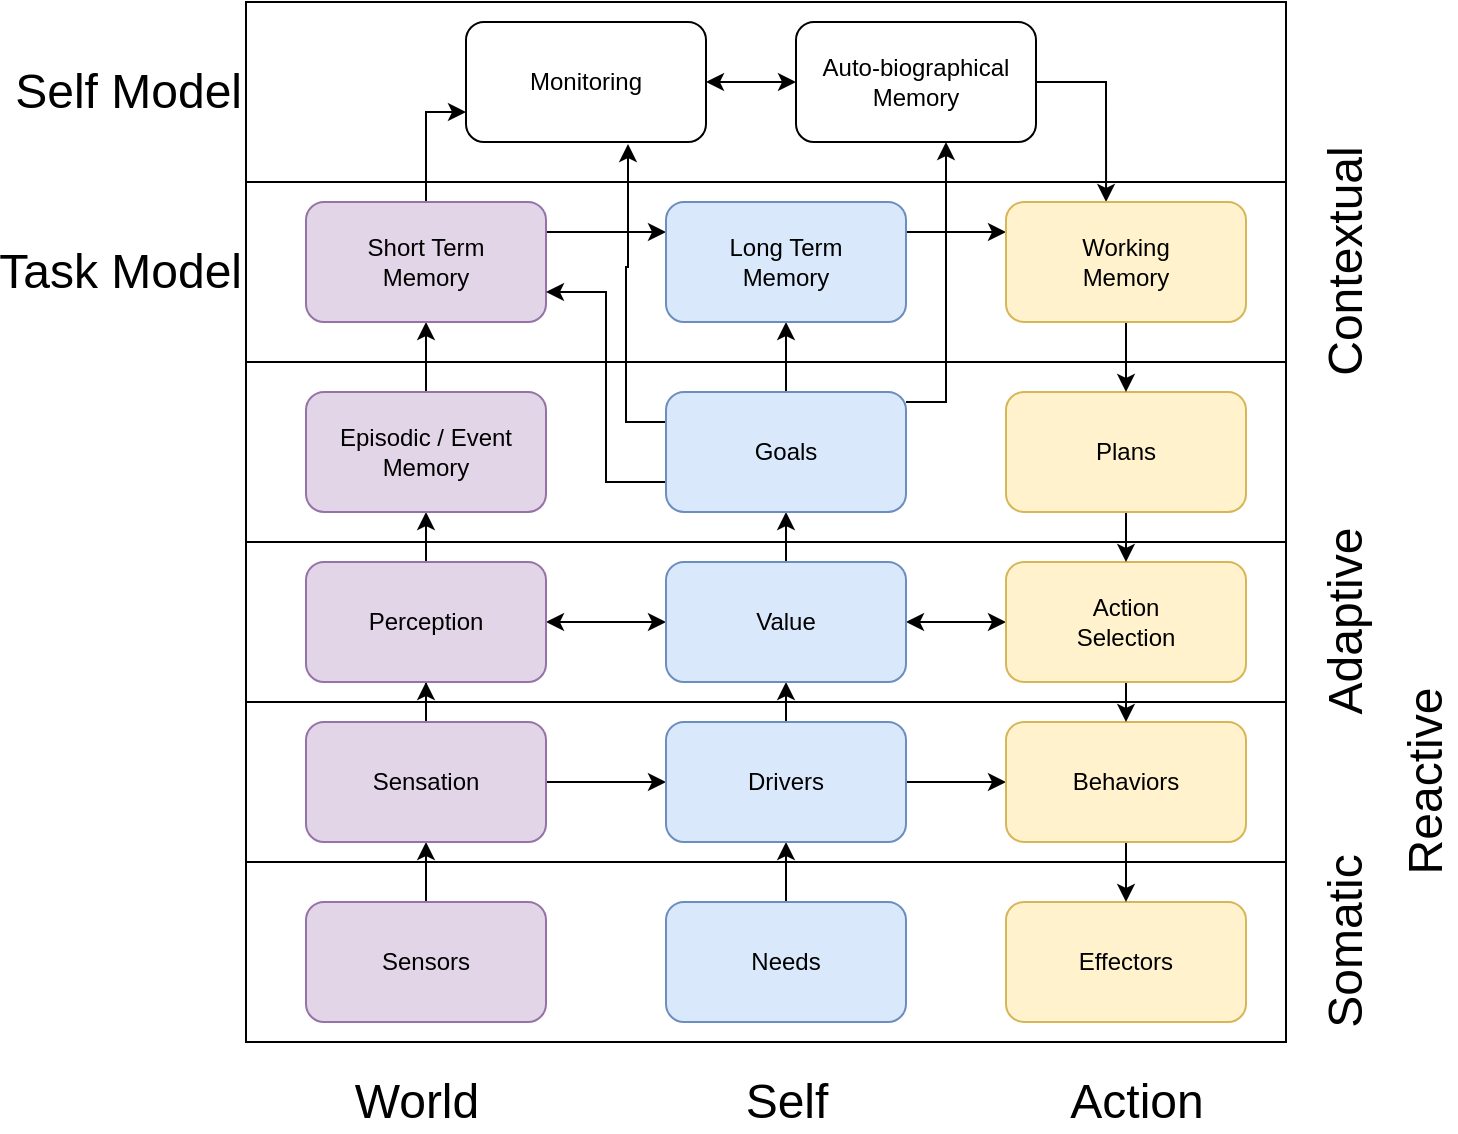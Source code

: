 <mxfile version="12.3.3" type="github" pages="1">
  <diagram id="92yFzJVx4jjbitU3hUb6" name="Page-1">
    <mxGraphModel dx="878" dy="557" grid="1" gridSize="10" guides="1" tooltips="1" connect="1" arrows="1" fold="1" page="1" pageScale="1" pageWidth="850" pageHeight="1100" math="0" shadow="0">
      <root>
        <mxCell id="0"/>
        <mxCell id="1" parent="0"/>
        <mxCell id="DBHyVRBHb3APAbso9bsT-46" value="Self Model" style="rounded=0;whiteSpace=wrap;html=1;fontSize=24;labelPosition=left;verticalLabelPosition=middle;align=right;verticalAlign=middle;" parent="1" vertex="1">
          <mxGeometry x="150" y="20" width="520" height="90" as="geometry"/>
        </mxCell>
        <mxCell id="DBHyVRBHb3APAbso9bsT-47" value="Task Model" style="rounded=0;whiteSpace=wrap;html=1;fontSize=24;labelPosition=left;verticalLabelPosition=middle;align=right;verticalAlign=middle;" parent="1" vertex="1">
          <mxGeometry x="150" y="110" width="520" height="90" as="geometry"/>
        </mxCell>
        <mxCell id="DBHyVRBHb3APAbso9bsT-48" value="" style="rounded=0;whiteSpace=wrap;html=1;fontSize=24;" parent="1" vertex="1">
          <mxGeometry x="150" y="200" width="520" height="90" as="geometry"/>
        </mxCell>
        <mxCell id="DBHyVRBHb3APAbso9bsT-49" value="" style="rounded=0;whiteSpace=wrap;html=1;fontSize=24;" parent="1" vertex="1">
          <mxGeometry x="150" y="290" width="520" height="80" as="geometry"/>
        </mxCell>
        <mxCell id="DBHyVRBHb3APAbso9bsT-50" value="" style="rounded=0;whiteSpace=wrap;html=1;fontSize=24;" parent="1" vertex="1">
          <mxGeometry x="150" y="370" width="520" height="80" as="geometry"/>
        </mxCell>
        <mxCell id="DBHyVRBHb3APAbso9bsT-51" value="" style="rounded=0;whiteSpace=wrap;html=1;fontSize=24;" parent="1" vertex="1">
          <mxGeometry x="150" y="450" width="520" height="90" as="geometry"/>
        </mxCell>
        <mxCell id="DBHyVRBHb3APAbso9bsT-21" value="" style="edgeStyle=orthogonalEdgeStyle;rounded=0;orthogonalLoop=1;jettySize=auto;html=1;" parent="1" source="DBHyVRBHb3APAbso9bsT-1" target="DBHyVRBHb3APAbso9bsT-2" edge="1">
          <mxGeometry relative="1" as="geometry"/>
        </mxCell>
        <mxCell id="DBHyVRBHb3APAbso9bsT-1" value="Sensors" style="rounded=1;whiteSpace=wrap;html=1;fillColor=#e1d5e7;strokeColor=#9673a6;" parent="1" vertex="1">
          <mxGeometry x="180" y="470" width="120" height="60" as="geometry"/>
        </mxCell>
        <mxCell id="DBHyVRBHb3APAbso9bsT-22" style="edgeStyle=orthogonalEdgeStyle;rounded=0;orthogonalLoop=1;jettySize=auto;html=1;exitX=0.5;exitY=0;exitDx=0;exitDy=0;" parent="1" source="DBHyVRBHb3APAbso9bsT-2" target="DBHyVRBHb3APAbso9bsT-3" edge="1">
          <mxGeometry relative="1" as="geometry"/>
        </mxCell>
        <mxCell id="DBHyVRBHb3APAbso9bsT-35" value="" style="edgeStyle=orthogonalEdgeStyle;rounded=0;orthogonalLoop=1;jettySize=auto;html=1;" parent="1" source="DBHyVRBHb3APAbso9bsT-2" target="DBHyVRBHb3APAbso9bsT-9" edge="1">
          <mxGeometry relative="1" as="geometry"/>
        </mxCell>
        <mxCell id="DBHyVRBHb3APAbso9bsT-2" value="Sensation" style="rounded=1;whiteSpace=wrap;html=1;fillColor=#e1d5e7;strokeColor=#9673a6;" parent="1" vertex="1">
          <mxGeometry x="180" y="380" width="120" height="60" as="geometry"/>
        </mxCell>
        <mxCell id="DBHyVRBHb3APAbso9bsT-23" style="edgeStyle=orthogonalEdgeStyle;rounded=0;orthogonalLoop=1;jettySize=auto;html=1;exitX=0.5;exitY=0;exitDx=0;exitDy=0;entryX=0.5;entryY=1;entryDx=0;entryDy=0;" parent="1" source="DBHyVRBHb3APAbso9bsT-3" target="DBHyVRBHb3APAbso9bsT-4" edge="1">
          <mxGeometry relative="1" as="geometry"/>
        </mxCell>
        <mxCell id="DBHyVRBHb3APAbso9bsT-33" value="" style="edgeStyle=orthogonalEdgeStyle;rounded=0;orthogonalLoop=1;jettySize=auto;html=1;startArrow=classic;startFill=1;" parent="1" source="DBHyVRBHb3APAbso9bsT-3" target="DBHyVRBHb3APAbso9bsT-10" edge="1">
          <mxGeometry relative="1" as="geometry"/>
        </mxCell>
        <mxCell id="DBHyVRBHb3APAbso9bsT-3" value="Perception" style="rounded=1;whiteSpace=wrap;html=1;fillColor=#e1d5e7;strokeColor=#9673a6;" parent="1" vertex="1">
          <mxGeometry x="180" y="300" width="120" height="60" as="geometry"/>
        </mxCell>
        <mxCell id="DBHyVRBHb3APAbso9bsT-24" style="edgeStyle=orthogonalEdgeStyle;rounded=0;orthogonalLoop=1;jettySize=auto;html=1;exitX=0.5;exitY=0;exitDx=0;exitDy=0;entryX=0.5;entryY=1;entryDx=0;entryDy=0;" parent="1" source="DBHyVRBHb3APAbso9bsT-4" target="DBHyVRBHb3APAbso9bsT-5" edge="1">
          <mxGeometry relative="1" as="geometry"/>
        </mxCell>
        <mxCell id="DBHyVRBHb3APAbso9bsT-4" value="Episodic / Event&lt;br&gt;Memory" style="rounded=1;whiteSpace=wrap;html=1;fillColor=#e1d5e7;strokeColor=#9673a6;" parent="1" vertex="1">
          <mxGeometry x="180" y="215" width="120" height="60" as="geometry"/>
        </mxCell>
        <mxCell id="DBHyVRBHb3APAbso9bsT-25" style="edgeStyle=orthogonalEdgeStyle;rounded=0;orthogonalLoop=1;jettySize=auto;html=1;exitX=0.5;exitY=0;exitDx=0;exitDy=0;entryX=0;entryY=0.75;entryDx=0;entryDy=0;" parent="1" source="DBHyVRBHb3APAbso9bsT-5" target="DBHyVRBHb3APAbso9bsT-6" edge="1">
          <mxGeometry relative="1" as="geometry"/>
        </mxCell>
        <mxCell id="DBHyVRBHb3APAbso9bsT-28" style="edgeStyle=orthogonalEdgeStyle;rounded=0;orthogonalLoop=1;jettySize=auto;html=1;exitX=1;exitY=0.25;exitDx=0;exitDy=0;entryX=0;entryY=0.25;entryDx=0;entryDy=0;" parent="1" source="DBHyVRBHb3APAbso9bsT-5" target="DBHyVRBHb3APAbso9bsT-12" edge="1">
          <mxGeometry relative="1" as="geometry"/>
        </mxCell>
        <mxCell id="DBHyVRBHb3APAbso9bsT-5" value="Short Term&lt;br&gt;Memory" style="rounded=1;whiteSpace=wrap;html=1;fillColor=#e1d5e7;strokeColor=#9673a6;" parent="1" vertex="1">
          <mxGeometry x="180" y="120" width="120" height="60" as="geometry"/>
        </mxCell>
        <mxCell id="DBHyVRBHb3APAbso9bsT-32" style="edgeStyle=orthogonalEdgeStyle;rounded=0;orthogonalLoop=1;jettySize=auto;html=1;exitX=1;exitY=0.5;exitDx=0;exitDy=0;entryX=0;entryY=0.5;entryDx=0;entryDy=0;startArrow=classic;startFill=1;" parent="1" source="DBHyVRBHb3APAbso9bsT-6" target="DBHyVRBHb3APAbso9bsT-7" edge="1">
          <mxGeometry relative="1" as="geometry"/>
        </mxCell>
        <mxCell id="DBHyVRBHb3APAbso9bsT-6" value="Monitoring" style="rounded=1;whiteSpace=wrap;html=1;" parent="1" vertex="1">
          <mxGeometry x="260" y="30" width="120" height="60" as="geometry"/>
        </mxCell>
        <mxCell id="DBHyVRBHb3APAbso9bsT-31" style="edgeStyle=orthogonalEdgeStyle;rounded=0;orthogonalLoop=1;jettySize=auto;html=1;exitX=1;exitY=0.5;exitDx=0;exitDy=0;entryX=0.417;entryY=0;entryDx=0;entryDy=0;entryPerimeter=0;" parent="1" source="DBHyVRBHb3APAbso9bsT-7" target="DBHyVRBHb3APAbso9bsT-17" edge="1">
          <mxGeometry relative="1" as="geometry"/>
        </mxCell>
        <mxCell id="DBHyVRBHb3APAbso9bsT-7" value="Auto-biographical&lt;br&gt;Memory" style="rounded=1;whiteSpace=wrap;html=1;" parent="1" vertex="1">
          <mxGeometry x="425" y="30" width="120" height="60" as="geometry"/>
        </mxCell>
        <mxCell id="DBHyVRBHb3APAbso9bsT-45" style="edgeStyle=orthogonalEdgeStyle;rounded=0;orthogonalLoop=1;jettySize=auto;html=1;exitX=0.5;exitY=0;exitDx=0;exitDy=0;entryX=0.5;entryY=1;entryDx=0;entryDy=0;" parent="1" source="DBHyVRBHb3APAbso9bsT-8" target="DBHyVRBHb3APAbso9bsT-9" edge="1">
          <mxGeometry relative="1" as="geometry"/>
        </mxCell>
        <mxCell id="DBHyVRBHb3APAbso9bsT-8" value="Needs" style="rounded=1;whiteSpace=wrap;html=1;fillColor=#dae8fc;strokeColor=#6c8ebf;" parent="1" vertex="1">
          <mxGeometry x="360" y="470" width="120" height="60" as="geometry"/>
        </mxCell>
        <mxCell id="DBHyVRBHb3APAbso9bsT-36" value="" style="edgeStyle=orthogonalEdgeStyle;rounded=0;orthogonalLoop=1;jettySize=auto;html=1;" parent="1" source="DBHyVRBHb3APAbso9bsT-9" target="DBHyVRBHb3APAbso9bsT-14" edge="1">
          <mxGeometry relative="1" as="geometry"/>
        </mxCell>
        <mxCell id="DBHyVRBHb3APAbso9bsT-44" style="edgeStyle=orthogonalEdgeStyle;rounded=0;orthogonalLoop=1;jettySize=auto;html=1;exitX=0.5;exitY=0;exitDx=0;exitDy=0;entryX=0.5;entryY=1;entryDx=0;entryDy=0;" parent="1" source="DBHyVRBHb3APAbso9bsT-9" target="DBHyVRBHb3APAbso9bsT-10" edge="1">
          <mxGeometry relative="1" as="geometry"/>
        </mxCell>
        <mxCell id="DBHyVRBHb3APAbso9bsT-9" value="Drivers" style="rounded=1;whiteSpace=wrap;html=1;fillColor=#dae8fc;strokeColor=#6c8ebf;" parent="1" vertex="1">
          <mxGeometry x="360" y="380" width="120" height="60" as="geometry"/>
        </mxCell>
        <mxCell id="DBHyVRBHb3APAbso9bsT-37" value="" style="edgeStyle=orthogonalEdgeStyle;rounded=0;orthogonalLoop=1;jettySize=auto;html=1;startArrow=classic;startFill=1;" parent="1" source="DBHyVRBHb3APAbso9bsT-10" target="DBHyVRBHb3APAbso9bsT-15" edge="1">
          <mxGeometry relative="1" as="geometry"/>
        </mxCell>
        <mxCell id="DBHyVRBHb3APAbso9bsT-42" style="edgeStyle=orthogonalEdgeStyle;rounded=0;orthogonalLoop=1;jettySize=auto;html=1;exitX=0.5;exitY=0;exitDx=0;exitDy=0;entryX=0.5;entryY=1;entryDx=0;entryDy=0;" parent="1" source="DBHyVRBHb3APAbso9bsT-10" target="DBHyVRBHb3APAbso9bsT-11" edge="1">
          <mxGeometry relative="1" as="geometry"/>
        </mxCell>
        <mxCell id="DBHyVRBHb3APAbso9bsT-10" value="Value" style="rounded=1;whiteSpace=wrap;html=1;fillColor=#dae8fc;strokeColor=#6c8ebf;" parent="1" vertex="1">
          <mxGeometry x="360" y="300" width="120" height="60" as="geometry"/>
        </mxCell>
        <mxCell id="DBHyVRBHb3APAbso9bsT-26" style="edgeStyle=orthogonalEdgeStyle;rounded=0;orthogonalLoop=1;jettySize=auto;html=1;exitX=0;exitY=0.25;exitDx=0;exitDy=0;entryX=0.675;entryY=1.017;entryDx=0;entryDy=0;entryPerimeter=0;" parent="1" source="DBHyVRBHb3APAbso9bsT-11" target="DBHyVRBHb3APAbso9bsT-6" edge="1">
          <mxGeometry relative="1" as="geometry"/>
        </mxCell>
        <mxCell id="DBHyVRBHb3APAbso9bsT-27" style="edgeStyle=orthogonalEdgeStyle;rounded=0;orthogonalLoop=1;jettySize=auto;html=1;exitX=0;exitY=0.75;exitDx=0;exitDy=0;entryX=1;entryY=0.75;entryDx=0;entryDy=0;" parent="1" source="DBHyVRBHb3APAbso9bsT-11" target="DBHyVRBHb3APAbso9bsT-5" edge="1">
          <mxGeometry relative="1" as="geometry"/>
        </mxCell>
        <mxCell id="DBHyVRBHb3APAbso9bsT-30" value="" style="edgeStyle=orthogonalEdgeStyle;rounded=0;orthogonalLoop=1;jettySize=auto;html=1;entryX=0.625;entryY=1;entryDx=0;entryDy=0;entryPerimeter=0;" parent="1" source="DBHyVRBHb3APAbso9bsT-11" target="DBHyVRBHb3APAbso9bsT-7" edge="1">
          <mxGeometry relative="1" as="geometry">
            <Array as="points">
              <mxPoint x="500" y="220"/>
            </Array>
          </mxGeometry>
        </mxCell>
        <mxCell id="DBHyVRBHb3APAbso9bsT-43" style="edgeStyle=orthogonalEdgeStyle;rounded=0;orthogonalLoop=1;jettySize=auto;html=1;exitX=0.5;exitY=0;exitDx=0;exitDy=0;entryX=0.5;entryY=1;entryDx=0;entryDy=0;" parent="1" source="DBHyVRBHb3APAbso9bsT-11" target="DBHyVRBHb3APAbso9bsT-12" edge="1">
          <mxGeometry relative="1" as="geometry"/>
        </mxCell>
        <mxCell id="DBHyVRBHb3APAbso9bsT-11" value="Goals" style="rounded=1;whiteSpace=wrap;html=1;fillColor=#dae8fc;strokeColor=#6c8ebf;" parent="1" vertex="1">
          <mxGeometry x="360" y="215" width="120" height="60" as="geometry"/>
        </mxCell>
        <mxCell id="DBHyVRBHb3APAbso9bsT-29" style="edgeStyle=orthogonalEdgeStyle;rounded=0;orthogonalLoop=1;jettySize=auto;html=1;exitX=1;exitY=0.25;exitDx=0;exitDy=0;entryX=0;entryY=0.25;entryDx=0;entryDy=0;" parent="1" source="DBHyVRBHb3APAbso9bsT-12" target="DBHyVRBHb3APAbso9bsT-17" edge="1">
          <mxGeometry relative="1" as="geometry"/>
        </mxCell>
        <mxCell id="DBHyVRBHb3APAbso9bsT-12" value="Long Term&lt;br&gt;Memory" style="rounded=1;whiteSpace=wrap;html=1;fillColor=#dae8fc;strokeColor=#6c8ebf;" parent="1" vertex="1">
          <mxGeometry x="360" y="120" width="120" height="60" as="geometry"/>
        </mxCell>
        <mxCell id="DBHyVRBHb3APAbso9bsT-13" value="Effectors" style="rounded=1;whiteSpace=wrap;html=1;fillColor=#fff2cc;strokeColor=#d6b656;" parent="1" vertex="1">
          <mxGeometry x="530" y="470" width="120" height="60" as="geometry"/>
        </mxCell>
        <mxCell id="DBHyVRBHb3APAbso9bsT-41" style="edgeStyle=orthogonalEdgeStyle;rounded=0;orthogonalLoop=1;jettySize=auto;html=1;exitX=0.5;exitY=1;exitDx=0;exitDy=0;" parent="1" source="DBHyVRBHb3APAbso9bsT-14" target="DBHyVRBHb3APAbso9bsT-13" edge="1">
          <mxGeometry relative="1" as="geometry"/>
        </mxCell>
        <mxCell id="DBHyVRBHb3APAbso9bsT-14" value="Behaviors" style="rounded=1;whiteSpace=wrap;html=1;fillColor=#fff2cc;strokeColor=#d6b656;" parent="1" vertex="1">
          <mxGeometry x="530" y="380" width="120" height="60" as="geometry"/>
        </mxCell>
        <mxCell id="DBHyVRBHb3APAbso9bsT-40" style="edgeStyle=orthogonalEdgeStyle;rounded=0;orthogonalLoop=1;jettySize=auto;html=1;exitX=0.5;exitY=1;exitDx=0;exitDy=0;entryX=0.5;entryY=0;entryDx=0;entryDy=0;" parent="1" source="DBHyVRBHb3APAbso9bsT-15" target="DBHyVRBHb3APAbso9bsT-14" edge="1">
          <mxGeometry relative="1" as="geometry"/>
        </mxCell>
        <mxCell id="DBHyVRBHb3APAbso9bsT-15" value="Action&lt;br&gt;Selection" style="rounded=1;whiteSpace=wrap;html=1;fillColor=#fff2cc;strokeColor=#d6b656;" parent="1" vertex="1">
          <mxGeometry x="530" y="300" width="120" height="60" as="geometry"/>
        </mxCell>
        <mxCell id="DBHyVRBHb3APAbso9bsT-39" style="edgeStyle=orthogonalEdgeStyle;rounded=0;orthogonalLoop=1;jettySize=auto;html=1;exitX=0.5;exitY=1;exitDx=0;exitDy=0;entryX=0.5;entryY=0;entryDx=0;entryDy=0;" parent="1" source="DBHyVRBHb3APAbso9bsT-16" target="DBHyVRBHb3APAbso9bsT-15" edge="1">
          <mxGeometry relative="1" as="geometry"/>
        </mxCell>
        <mxCell id="DBHyVRBHb3APAbso9bsT-16" value="Plans" style="rounded=1;whiteSpace=wrap;html=1;fillColor=#fff2cc;strokeColor=#d6b656;" parent="1" vertex="1">
          <mxGeometry x="530" y="215" width="120" height="60" as="geometry"/>
        </mxCell>
        <mxCell id="DBHyVRBHb3APAbso9bsT-38" style="edgeStyle=orthogonalEdgeStyle;rounded=0;orthogonalLoop=1;jettySize=auto;html=1;exitX=0.5;exitY=1;exitDx=0;exitDy=0;entryX=0.5;entryY=0;entryDx=0;entryDy=0;" parent="1" source="DBHyVRBHb3APAbso9bsT-17" target="DBHyVRBHb3APAbso9bsT-16" edge="1">
          <mxGeometry relative="1" as="geometry"/>
        </mxCell>
        <mxCell id="DBHyVRBHb3APAbso9bsT-17" value="Working&lt;br&gt;Memory" style="rounded=1;whiteSpace=wrap;html=1;fillColor=#fff2cc;strokeColor=#d6b656;" parent="1" vertex="1">
          <mxGeometry x="530" y="120" width="120" height="60" as="geometry"/>
        </mxCell>
        <mxCell id="DBHyVRBHb3APAbso9bsT-18" value="World" style="text;html=1;align=center;verticalAlign=middle;resizable=0;points=[];;autosize=1;fontSize=24;" parent="1" vertex="1">
          <mxGeometry x="195" y="555" width="80" height="30" as="geometry"/>
        </mxCell>
        <mxCell id="DBHyVRBHb3APAbso9bsT-19" value="Self" style="text;html=1;align=center;verticalAlign=middle;resizable=0;points=[];;autosize=1;fontSize=24;" parent="1" vertex="1">
          <mxGeometry x="390" y="555" width="60" height="30" as="geometry"/>
        </mxCell>
        <mxCell id="DBHyVRBHb3APAbso9bsT-20" value="Action" style="text;html=1;align=center;verticalAlign=middle;resizable=0;points=[];;autosize=1;fontSize=24;" parent="1" vertex="1">
          <mxGeometry x="555" y="555" width="80" height="30" as="geometry"/>
        </mxCell>
        <mxCell id="DBHyVRBHb3APAbso9bsT-52" value="Somatic" style="text;html=1;align=center;verticalAlign=middle;resizable=0;points=[];;autosize=1;fontSize=24;rotation=-90;" parent="1" vertex="1">
          <mxGeometry x="650" y="475" width="100" height="30" as="geometry"/>
        </mxCell>
        <mxCell id="DBHyVRBHb3APAbso9bsT-53" value="Reactive" style="text;html=1;align=center;verticalAlign=middle;resizable=0;points=[];;autosize=1;fontSize=24;rotation=-90;" parent="1" vertex="1">
          <mxGeometry x="685" y="395" width="110" height="30" as="geometry"/>
        </mxCell>
        <mxCell id="DBHyVRBHb3APAbso9bsT-55" value="Adaptive" style="text;html=1;align=center;verticalAlign=middle;resizable=0;points=[];;autosize=1;fontSize=24;rotation=-90;" parent="1" vertex="1">
          <mxGeometry x="645" y="315" width="110" height="30" as="geometry"/>
        </mxCell>
        <mxCell id="DBHyVRBHb3APAbso9bsT-57" value="Contextual" style="text;html=1;align=center;verticalAlign=middle;resizable=0;points=[];;autosize=1;fontSize=24;rotation=-90;" parent="1" vertex="1">
          <mxGeometry x="635" y="135" width="130" height="30" as="geometry"/>
        </mxCell>
      </root>
    </mxGraphModel>
  </diagram>
</mxfile>
